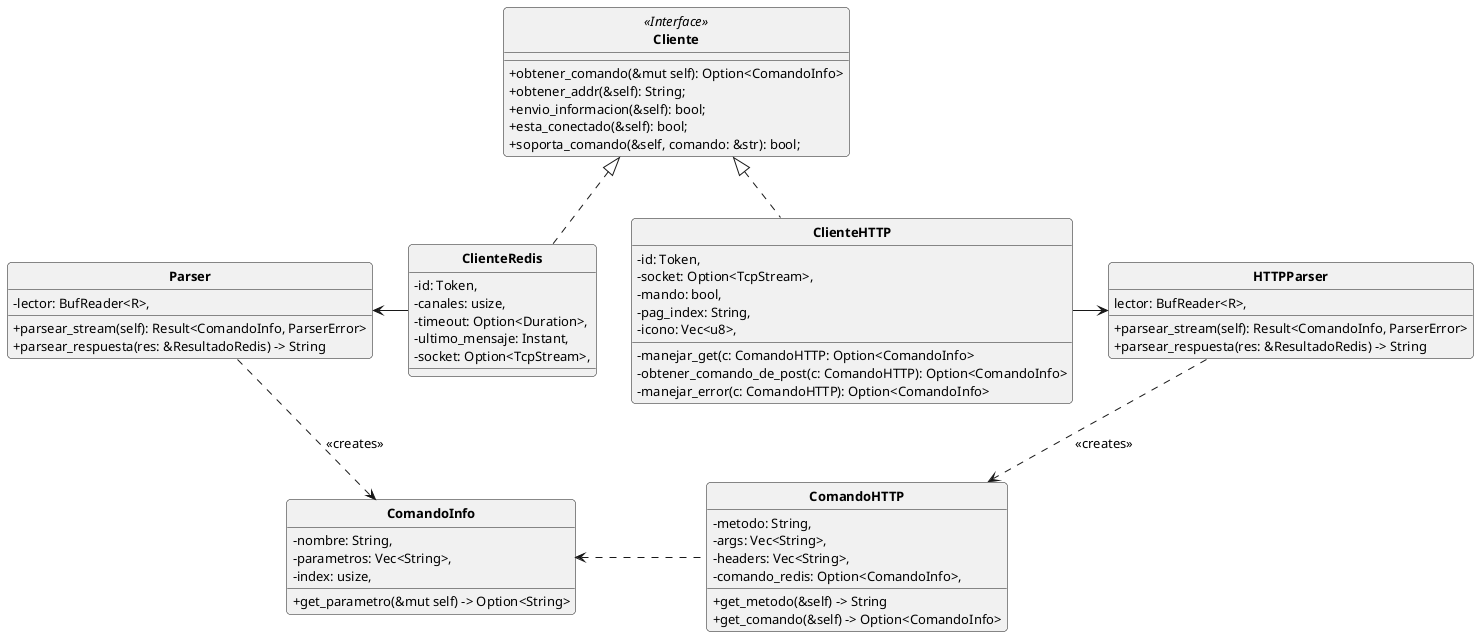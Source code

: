 @startuml
hide circle
skinparam classAttributeIconSize 0
skinparam classNameBold true
skinparam monochrome true
skinparam roundCorner 8
skinparam defaultFontSize 13
skinparam classFontStyle Bold
skinparam defaultFontName Impact

class Cliente {
    +obtener_comando(&mut self): Option<ComandoInfo>
    +obtener_addr(&self): String;
    +envio_informacion(&self): bool;
    +esta_conectado(&self): bool;
    +soporta_comando(&self, comando: &str): bool;
}

class ClienteRedis {
    -id: Token,
    -canales: usize,
    -timeout: Option<Duration>,
    -ultimo_mensaje: Instant,
    -socket: Option<TcpStream>,
}

class ClienteHTTP {
    -id: Token,
    -socket: Option<TcpStream>,
    -mando: bool,
    -pag_index: String,
    -icono: Vec<u8>,
    -manejar_get(c: ComandoHTTP: Option<ComandoInfo>
    -obtener_comando_de_post(c: ComandoHTTP): Option<ComandoInfo>
    -manejar_error(c: ComandoHTTP): Option<ComandoInfo>
}

class Parser {
    -lector: BufReader<R>,
    +parsear_stream(self): Result<ComandoInfo, ParserError>
    +parsear_respuesta(res: &ResultadoRedis) -> String
}

class HTTPParser {
    lector: BufReader<R>,
    +parsear_stream(self): Result<ComandoInfo, ParserError>
    +parsear_respuesta(res: &ResultadoRedis) -> String
}

class ComandoInfo {
    -nombre: String,
    -parametros: Vec<String>,
    -index: usize,
    +get_parametro(&mut self) -> Option<String>
}

class ComandoHTTP {
    -metodo: String,
    -args: Vec<String>,
    -headers: Vec<String>,
    -comando_redis: Option<ComandoInfo>,
    +get_metodo(&self) -> String
    +get_comando(&self) -> Option<ComandoInfo>
}

Cliente <<Interface>>
ClienteHTTP .up.|> Cliente
ClienteRedis .up.|> Cliente
ClienteRedis -left-> Parser
ClienteHTTP -right-> HTTPParser
Parser .down.> ComandoInfo : <<creates>>
HTTPParser .down.> ComandoHTTP: <<creates>>
ComandoHTTP .left.> ComandoInfo
@enduml

